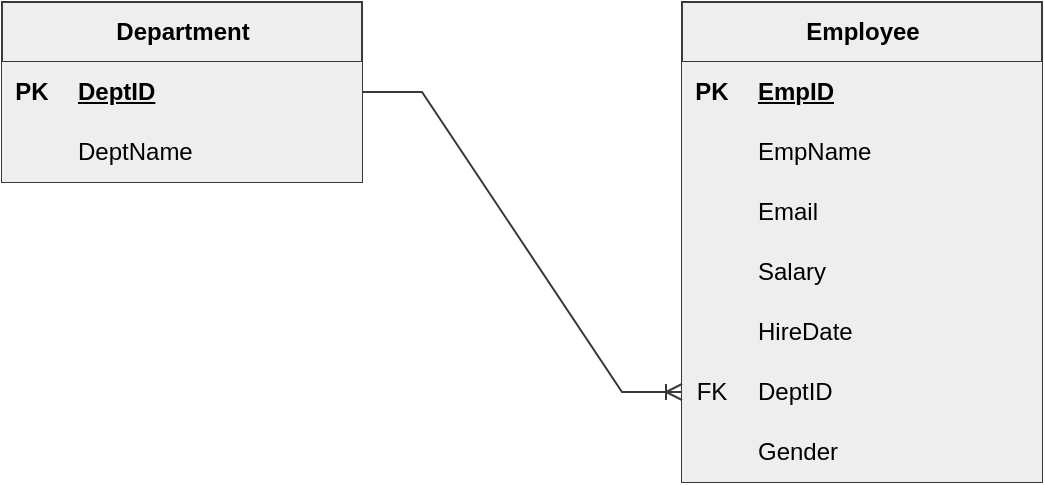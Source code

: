 <mxfile version="28.0.7">
  <diagram name="Page-1" id="uxeV68YWL-dpXxqiqJZT">
    <mxGraphModel dx="868" dy="507" grid="1" gridSize="10" guides="1" tooltips="1" connect="1" arrows="1" fold="1" page="1" pageScale="1" pageWidth="850" pageHeight="1100" background="#ffffff" math="0" shadow="0">
      <root>
        <mxCell id="0" />
        <mxCell id="1" parent="0" />
        <mxCell id="xmMg6qnZB-CXBo0mEMJl-1" value="Department" style="shape=table;startSize=30;container=1;collapsible=1;childLayout=tableLayout;fixedRows=1;rowLines=0;fontStyle=1;align=center;resizeLast=1;html=1;fillColor=#eeeeee;strokeColor=#36393d;fontColor=light-dark(#000000,#8B32FF);" vertex="1" parent="1">
          <mxGeometry x="120" y="140" width="180" height="90" as="geometry" />
        </mxCell>
        <mxCell id="xmMg6qnZB-CXBo0mEMJl-2" value="" style="shape=tableRow;horizontal=0;startSize=0;swimlaneHead=0;swimlaneBody=0;fillColor=#eeeeee;collapsible=0;dropTarget=0;points=[[0,0.5],[1,0.5]];portConstraint=eastwest;top=0;left=0;right=0;bottom=1;strokeColor=#36393d;fontColor=light-dark(#000000,#8B32FF);" vertex="1" parent="xmMg6qnZB-CXBo0mEMJl-1">
          <mxGeometry y="30" width="180" height="30" as="geometry" />
        </mxCell>
        <mxCell id="xmMg6qnZB-CXBo0mEMJl-3" value="PK" style="shape=partialRectangle;connectable=0;fillColor=#eeeeee;top=0;left=0;bottom=0;right=0;fontStyle=1;overflow=hidden;whiteSpace=wrap;html=1;strokeColor=#36393d;fontColor=light-dark(#000000,#8B32FF);" vertex="1" parent="xmMg6qnZB-CXBo0mEMJl-2">
          <mxGeometry width="30" height="30" as="geometry">
            <mxRectangle width="30" height="30" as="alternateBounds" />
          </mxGeometry>
        </mxCell>
        <mxCell id="xmMg6qnZB-CXBo0mEMJl-4" value="DeptID" style="shape=partialRectangle;connectable=0;fillColor=#eeeeee;top=0;left=0;bottom=0;right=0;align=left;spacingLeft=6;fontStyle=5;overflow=hidden;whiteSpace=wrap;html=1;strokeColor=#36393d;fontColor=light-dark(#000000,#8B32FF);" vertex="1" parent="xmMg6qnZB-CXBo0mEMJl-2">
          <mxGeometry x="30" width="150" height="30" as="geometry">
            <mxRectangle width="150" height="30" as="alternateBounds" />
          </mxGeometry>
        </mxCell>
        <mxCell id="xmMg6qnZB-CXBo0mEMJl-5" value="" style="shape=tableRow;horizontal=0;startSize=0;swimlaneHead=0;swimlaneBody=0;fillColor=#eeeeee;collapsible=0;dropTarget=0;points=[[0,0.5],[1,0.5]];portConstraint=eastwest;top=0;left=0;right=0;bottom=0;strokeColor=#36393d;fontColor=light-dark(#000000,#8B32FF);" vertex="1" parent="xmMg6qnZB-CXBo0mEMJl-1">
          <mxGeometry y="60" width="180" height="30" as="geometry" />
        </mxCell>
        <mxCell id="xmMg6qnZB-CXBo0mEMJl-6" value="" style="shape=partialRectangle;connectable=0;fillColor=#eeeeee;top=0;left=0;bottom=0;right=0;editable=1;overflow=hidden;whiteSpace=wrap;html=1;strokeColor=#36393d;fontColor=light-dark(#000000,#8B32FF);" vertex="1" parent="xmMg6qnZB-CXBo0mEMJl-5">
          <mxGeometry width="30" height="30" as="geometry">
            <mxRectangle width="30" height="30" as="alternateBounds" />
          </mxGeometry>
        </mxCell>
        <mxCell id="xmMg6qnZB-CXBo0mEMJl-7" value="DeptName" style="shape=partialRectangle;connectable=0;fillColor=#eeeeee;top=0;left=0;bottom=0;right=0;align=left;spacingLeft=6;overflow=hidden;whiteSpace=wrap;html=1;strokeColor=#36393d;fontColor=light-dark(#000000,#8B32FF);" vertex="1" parent="xmMg6qnZB-CXBo0mEMJl-5">
          <mxGeometry x="30" width="150" height="30" as="geometry">
            <mxRectangle width="150" height="30" as="alternateBounds" />
          </mxGeometry>
        </mxCell>
        <mxCell id="xmMg6qnZB-CXBo0mEMJl-14" value="Employee" style="shape=table;startSize=30;container=1;collapsible=1;childLayout=tableLayout;fixedRows=1;rowLines=0;fontStyle=1;align=center;resizeLast=1;html=1;fillColor=#eeeeee;strokeColor=#36393d;fontColor=light-dark(#000000,#8B32FF);" vertex="1" parent="1">
          <mxGeometry x="460" y="140" width="180" height="240" as="geometry" />
        </mxCell>
        <mxCell id="xmMg6qnZB-CXBo0mEMJl-15" value="" style="shape=tableRow;horizontal=0;startSize=0;swimlaneHead=0;swimlaneBody=0;fillColor=#eeeeee;collapsible=0;dropTarget=0;points=[[0,0.5],[1,0.5]];portConstraint=eastwest;top=0;left=0;right=0;bottom=1;strokeColor=#36393d;fontColor=light-dark(#000000,#8B32FF);" vertex="1" parent="xmMg6qnZB-CXBo0mEMJl-14">
          <mxGeometry y="30" width="180" height="30" as="geometry" />
        </mxCell>
        <mxCell id="xmMg6qnZB-CXBo0mEMJl-16" value="PK" style="shape=partialRectangle;connectable=0;fillColor=#eeeeee;top=0;left=0;bottom=0;right=0;fontStyle=1;overflow=hidden;whiteSpace=wrap;html=1;strokeColor=#36393d;fontColor=light-dark(#000000,#8B32FF);" vertex="1" parent="xmMg6qnZB-CXBo0mEMJl-15">
          <mxGeometry width="30" height="30" as="geometry">
            <mxRectangle width="30" height="30" as="alternateBounds" />
          </mxGeometry>
        </mxCell>
        <mxCell id="xmMg6qnZB-CXBo0mEMJl-17" value="EmpID" style="shape=partialRectangle;connectable=0;fillColor=#eeeeee;top=0;left=0;bottom=0;right=0;align=left;spacingLeft=6;fontStyle=5;overflow=hidden;whiteSpace=wrap;html=1;strokeColor=#36393d;fontColor=light-dark(#000000,#8B32FF);" vertex="1" parent="xmMg6qnZB-CXBo0mEMJl-15">
          <mxGeometry x="30" width="150" height="30" as="geometry">
            <mxRectangle width="150" height="30" as="alternateBounds" />
          </mxGeometry>
        </mxCell>
        <mxCell id="xmMg6qnZB-CXBo0mEMJl-18" value="" style="shape=tableRow;horizontal=0;startSize=0;swimlaneHead=0;swimlaneBody=0;fillColor=#eeeeee;collapsible=0;dropTarget=0;points=[[0,0.5],[1,0.5]];portConstraint=eastwest;top=0;left=0;right=0;bottom=0;strokeColor=#36393d;fontColor=light-dark(#000000,#8B32FF);" vertex="1" parent="xmMg6qnZB-CXBo0mEMJl-14">
          <mxGeometry y="60" width="180" height="30" as="geometry" />
        </mxCell>
        <mxCell id="xmMg6qnZB-CXBo0mEMJl-19" value="" style="shape=partialRectangle;connectable=0;fillColor=#eeeeee;top=0;left=0;bottom=0;right=0;editable=1;overflow=hidden;whiteSpace=wrap;html=1;strokeColor=#36393d;fontColor=light-dark(#000000,#8B32FF);" vertex="1" parent="xmMg6qnZB-CXBo0mEMJl-18">
          <mxGeometry width="30" height="30" as="geometry">
            <mxRectangle width="30" height="30" as="alternateBounds" />
          </mxGeometry>
        </mxCell>
        <mxCell id="xmMg6qnZB-CXBo0mEMJl-20" value="EmpName" style="shape=partialRectangle;connectable=0;fillColor=#eeeeee;top=0;left=0;bottom=0;right=0;align=left;spacingLeft=6;overflow=hidden;whiteSpace=wrap;html=1;strokeColor=#36393d;fontColor=light-dark(#000000,#8B32FF);" vertex="1" parent="xmMg6qnZB-CXBo0mEMJl-18">
          <mxGeometry x="30" width="150" height="30" as="geometry">
            <mxRectangle width="150" height="30" as="alternateBounds" />
          </mxGeometry>
        </mxCell>
        <mxCell id="xmMg6qnZB-CXBo0mEMJl-21" value="" style="shape=tableRow;horizontal=0;startSize=0;swimlaneHead=0;swimlaneBody=0;fillColor=#eeeeee;collapsible=0;dropTarget=0;points=[[0,0.5],[1,0.5]];portConstraint=eastwest;top=0;left=0;right=0;bottom=0;strokeColor=#36393d;fontColor=light-dark(#000000,#8B32FF);" vertex="1" parent="xmMg6qnZB-CXBo0mEMJl-14">
          <mxGeometry y="90" width="180" height="30" as="geometry" />
        </mxCell>
        <mxCell id="xmMg6qnZB-CXBo0mEMJl-22" value="" style="shape=partialRectangle;connectable=0;fillColor=#eeeeee;top=0;left=0;bottom=0;right=0;editable=1;overflow=hidden;whiteSpace=wrap;html=1;strokeColor=#36393d;fontColor=light-dark(#000000,#8B32FF);" vertex="1" parent="xmMg6qnZB-CXBo0mEMJl-21">
          <mxGeometry width="30" height="30" as="geometry">
            <mxRectangle width="30" height="30" as="alternateBounds" />
          </mxGeometry>
        </mxCell>
        <mxCell id="xmMg6qnZB-CXBo0mEMJl-23" value="Email" style="shape=partialRectangle;connectable=0;fillColor=#eeeeee;top=0;left=0;bottom=0;right=0;align=left;spacingLeft=6;overflow=hidden;whiteSpace=wrap;html=1;strokeColor=#36393d;fontColor=light-dark(#000000,#8B32FF);" vertex="1" parent="xmMg6qnZB-CXBo0mEMJl-21">
          <mxGeometry x="30" width="150" height="30" as="geometry">
            <mxRectangle width="150" height="30" as="alternateBounds" />
          </mxGeometry>
        </mxCell>
        <mxCell id="xmMg6qnZB-CXBo0mEMJl-24" value="" style="shape=tableRow;horizontal=0;startSize=0;swimlaneHead=0;swimlaneBody=0;fillColor=#eeeeee;collapsible=0;dropTarget=0;points=[[0,0.5],[1,0.5]];portConstraint=eastwest;top=0;left=0;right=0;bottom=0;strokeColor=#36393d;fontColor=light-dark(#000000,#8B32FF);" vertex="1" parent="xmMg6qnZB-CXBo0mEMJl-14">
          <mxGeometry y="120" width="180" height="30" as="geometry" />
        </mxCell>
        <mxCell id="xmMg6qnZB-CXBo0mEMJl-25" value="" style="shape=partialRectangle;connectable=0;fillColor=#eeeeee;top=0;left=0;bottom=0;right=0;editable=1;overflow=hidden;whiteSpace=wrap;html=1;strokeColor=#36393d;fontColor=light-dark(#000000,#8B32FF);" vertex="1" parent="xmMg6qnZB-CXBo0mEMJl-24">
          <mxGeometry width="30" height="30" as="geometry">
            <mxRectangle width="30" height="30" as="alternateBounds" />
          </mxGeometry>
        </mxCell>
        <mxCell id="xmMg6qnZB-CXBo0mEMJl-26" value="Salary" style="shape=partialRectangle;connectable=0;fillColor=#eeeeee;top=0;left=0;bottom=0;right=0;align=left;spacingLeft=6;overflow=hidden;whiteSpace=wrap;html=1;strokeColor=#36393d;fontColor=light-dark(#000000,#8B32FF);" vertex="1" parent="xmMg6qnZB-CXBo0mEMJl-24">
          <mxGeometry x="30" width="150" height="30" as="geometry">
            <mxRectangle width="150" height="30" as="alternateBounds" />
          </mxGeometry>
        </mxCell>
        <mxCell id="xmMg6qnZB-CXBo0mEMJl-27" style="shape=tableRow;horizontal=0;startSize=0;swimlaneHead=0;swimlaneBody=0;fillColor=#eeeeee;collapsible=0;dropTarget=0;points=[[0,0.5],[1,0.5]];portConstraint=eastwest;top=0;left=0;right=0;bottom=0;strokeColor=#36393d;fontColor=light-dark(#000000,#8B32FF);" vertex="1" parent="xmMg6qnZB-CXBo0mEMJl-14">
          <mxGeometry y="150" width="180" height="30" as="geometry" />
        </mxCell>
        <mxCell id="xmMg6qnZB-CXBo0mEMJl-28" style="shape=partialRectangle;connectable=0;fillColor=#eeeeee;top=0;left=0;bottom=0;right=0;editable=1;overflow=hidden;whiteSpace=wrap;html=1;strokeColor=#36393d;fontColor=light-dark(#000000,#8B32FF);" vertex="1" parent="xmMg6qnZB-CXBo0mEMJl-27">
          <mxGeometry width="30" height="30" as="geometry">
            <mxRectangle width="30" height="30" as="alternateBounds" />
          </mxGeometry>
        </mxCell>
        <mxCell id="xmMg6qnZB-CXBo0mEMJl-29" value="HireDate" style="shape=partialRectangle;connectable=0;fillColor=#eeeeee;top=0;left=0;bottom=0;right=0;align=left;spacingLeft=6;overflow=hidden;whiteSpace=wrap;html=1;strokeColor=#36393d;fontColor=light-dark(#000000,#8B32FF);" vertex="1" parent="xmMg6qnZB-CXBo0mEMJl-27">
          <mxGeometry x="30" width="150" height="30" as="geometry">
            <mxRectangle width="150" height="30" as="alternateBounds" />
          </mxGeometry>
        </mxCell>
        <mxCell id="xmMg6qnZB-CXBo0mEMJl-30" style="shape=tableRow;horizontal=0;startSize=0;swimlaneHead=0;swimlaneBody=0;fillColor=#eeeeee;collapsible=0;dropTarget=0;points=[[0,0.5],[1,0.5]];portConstraint=eastwest;top=0;left=0;right=0;bottom=0;strokeColor=#36393d;fontColor=light-dark(#000000,#8B32FF);" vertex="1" parent="xmMg6qnZB-CXBo0mEMJl-14">
          <mxGeometry y="180" width="180" height="30" as="geometry" />
        </mxCell>
        <mxCell id="xmMg6qnZB-CXBo0mEMJl-31" value="FK" style="shape=partialRectangle;connectable=0;fillColor=#eeeeee;top=0;left=0;bottom=0;right=0;editable=1;overflow=hidden;whiteSpace=wrap;html=1;strokeColor=#36393d;fontColor=light-dark(#000000,#8B32FF);" vertex="1" parent="xmMg6qnZB-CXBo0mEMJl-30">
          <mxGeometry width="30" height="30" as="geometry">
            <mxRectangle width="30" height="30" as="alternateBounds" />
          </mxGeometry>
        </mxCell>
        <mxCell id="xmMg6qnZB-CXBo0mEMJl-32" value="DeptID" style="shape=partialRectangle;connectable=0;fillColor=#eeeeee;top=0;left=0;bottom=0;right=0;align=left;spacingLeft=6;overflow=hidden;whiteSpace=wrap;html=1;strokeColor=#36393d;fontColor=light-dark(#000000,#8B32FF);" vertex="1" parent="xmMg6qnZB-CXBo0mEMJl-30">
          <mxGeometry x="30" width="150" height="30" as="geometry">
            <mxRectangle width="150" height="30" as="alternateBounds" />
          </mxGeometry>
        </mxCell>
        <mxCell id="xmMg6qnZB-CXBo0mEMJl-33" style="shape=tableRow;horizontal=0;startSize=0;swimlaneHead=0;swimlaneBody=0;fillColor=#eeeeee;collapsible=0;dropTarget=0;points=[[0,0.5],[1,0.5]];portConstraint=eastwest;top=0;left=0;right=0;bottom=0;strokeColor=#36393d;fontColor=light-dark(#000000,#8B32FF);" vertex="1" parent="xmMg6qnZB-CXBo0mEMJl-14">
          <mxGeometry y="210" width="180" height="30" as="geometry" />
        </mxCell>
        <mxCell id="xmMg6qnZB-CXBo0mEMJl-34" style="shape=partialRectangle;connectable=0;fillColor=#eeeeee;top=0;left=0;bottom=0;right=0;editable=1;overflow=hidden;whiteSpace=wrap;html=1;strokeColor=#36393d;fontColor=light-dark(#000000,#8B32FF);" vertex="1" parent="xmMg6qnZB-CXBo0mEMJl-33">
          <mxGeometry width="30" height="30" as="geometry">
            <mxRectangle width="30" height="30" as="alternateBounds" />
          </mxGeometry>
        </mxCell>
        <mxCell id="xmMg6qnZB-CXBo0mEMJl-35" value="Gender" style="shape=partialRectangle;connectable=0;fillColor=#eeeeee;top=0;left=0;bottom=0;right=0;align=left;spacingLeft=6;overflow=hidden;whiteSpace=wrap;html=1;strokeColor=#36393d;fontColor=light-dark(#000000,#8B32FF);" vertex="1" parent="xmMg6qnZB-CXBo0mEMJl-33">
          <mxGeometry x="30" width="150" height="30" as="geometry">
            <mxRectangle width="150" height="30" as="alternateBounds" />
          </mxGeometry>
        </mxCell>
        <mxCell id="xmMg6qnZB-CXBo0mEMJl-36" value="" style="edgeStyle=entityRelationEdgeStyle;fontSize=12;html=1;endArrow=ERoneToMany;rounded=0;exitX=1;exitY=0.5;exitDx=0;exitDy=0;entryX=0;entryY=0.5;entryDx=0;entryDy=0;fillColor=#eeeeee;strokeColor=#36393d;fontColor=light-dark(#000000,#8B32FF);" edge="1" parent="1" source="xmMg6qnZB-CXBo0mEMJl-2" target="xmMg6qnZB-CXBo0mEMJl-30">
          <mxGeometry width="100" height="100" relative="1" as="geometry">
            <mxPoint x="370" y="330" as="sourcePoint" />
            <mxPoint x="470" y="230" as="targetPoint" />
          </mxGeometry>
        </mxCell>
      </root>
    </mxGraphModel>
  </diagram>
</mxfile>
